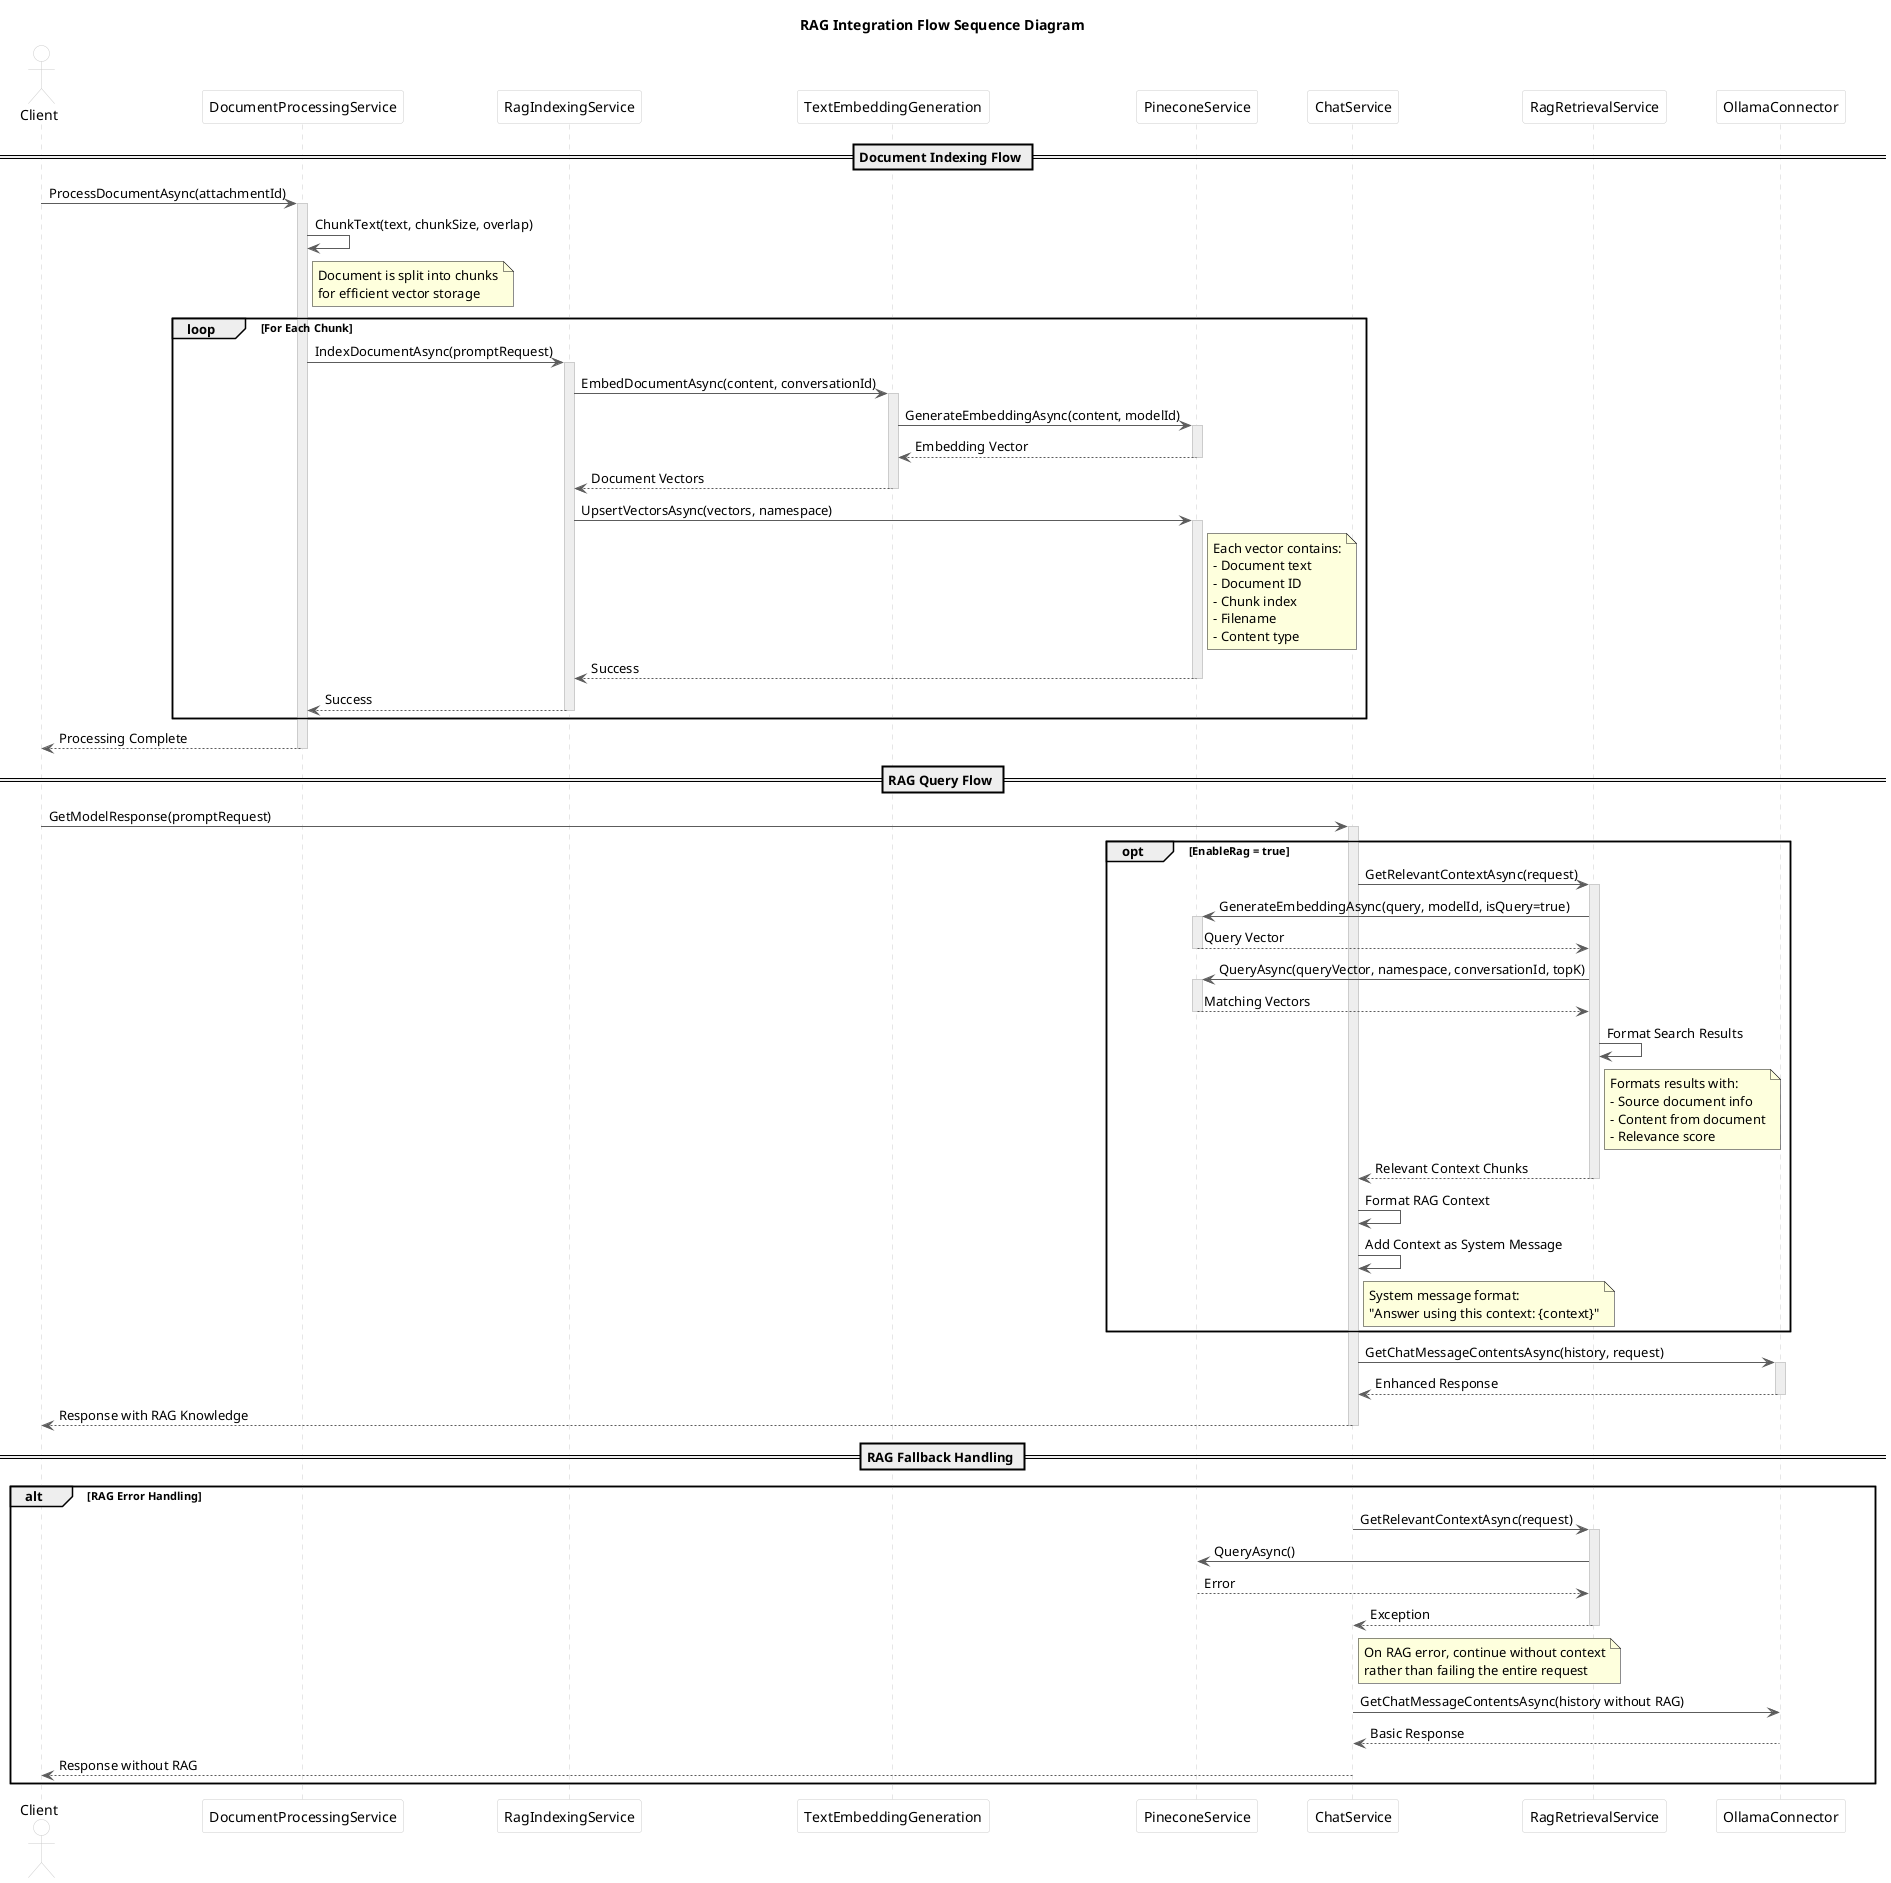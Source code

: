 @startuml RAG Integration Flow

!define ACCENT_COLOR #4285F4
!define SECONDARY_COLOR #34A853
!define WARNING_COLOR #FBBC05
!define ERROR_COLOR #EA4335

!define SUCCESS #34A853
!define WARNING #FBBC05
!define FAILURE #EA4335

skinparam ParticipantPadding 20
skinparam BoxPadding 10
skinparam SequenceArrowThickness 1
skinparam SequenceGroupHeaderFontStyle bold

skinparam sequence {
    ArrowColor #5C5C5C
    LifeLineBorderColor #CCCCCC
    LifeLineBackgroundColor #EEEEEE
    
    ParticipantBorderColor #CCCCCC
    ParticipantBackgroundColor #FFFFFF
    ParticipantFontColor #000000
    
    ActorBorderColor #CCCCCC
    ActorBackgroundColor #FFFFFF
    ActorFontColor #000000
}

title RAG Integration Flow Sequence Diagram

actor "Client" as client
participant "DocumentProcessingService" as procService
participant "RagIndexingService" as indexingService
participant "TextEmbeddingGeneration" as embeddingService
participant "PineconeService" as vectorDb
participant "ChatService" as chatService
participant "RagRetrievalService" as retrievalService
participant "OllamaConnector" as llm

== Document Indexing Flow ==

client -> procService : ProcessDocumentAsync(attachmentId)
activate procService

procService -> procService : ChunkText(text, chunkSize, overlap)
note right of procService
  Document is split into chunks
  for efficient vector storage
end note

loop For Each Chunk
    procService -> indexingService : IndexDocumentAsync(promptRequest)
    activate indexingService
    
    indexingService -> embeddingService : EmbedDocumentAsync(content, conversationId)
    activate embeddingService
    
    embeddingService -> vectorDb : GenerateEmbeddingAsync(content, modelId)
    activate vectorDb
    vectorDb --> embeddingService : Embedding Vector
    deactivate vectorDb
    
    embeddingService --> indexingService : Document Vectors
    deactivate embeddingService
    
    indexingService -> vectorDb : UpsertVectorsAsync(vectors, namespace)
    activate vectorDb
    note right of vectorDb
      Each vector contains:
      - Document text
      - Document ID
      - Chunk index
      - Filename
      - Content type
    end note
    vectorDb --> indexingService : Success
    deactivate vectorDb
    
    indexingService --> procService : Success
    deactivate indexingService
end

procService --> client : Processing Complete
deactivate procService

== RAG Query Flow ==

client -> chatService : GetModelResponse(promptRequest)
activate chatService

opt EnableRag = true
    chatService -> retrievalService : GetRelevantContextAsync(request)
    activate retrievalService
    
    retrievalService -> vectorDb : GenerateEmbeddingAsync(query, modelId, isQuery=true)
    activate vectorDb
    vectorDb --> retrievalService : Query Vector
    deactivate vectorDb
    
    retrievalService -> vectorDb : QueryAsync(queryVector, namespace, conversationId, topK)
    activate vectorDb
    vectorDb --> retrievalService : Matching Vectors
    deactivate vectorDb
    
    retrievalService -> retrievalService : Format Search Results
    note right of retrievalService
      Formats results with:
      - Source document info
      - Content from document
      - Relevance score
    end note
    
    retrievalService --> chatService : Relevant Context Chunks
    deactivate retrievalService
    
    chatService -> chatService : Format RAG Context
    chatService -> chatService : Add Context as System Message
    note right of chatService
      System message format:
      "Answer using this context: {context}"
    end note
end

chatService -> llm : GetChatMessageContentsAsync(history, request)
activate llm
llm --> chatService : Enhanced Response
deactivate llm

chatService --> client : Response with RAG Knowledge
deactivate chatService

== RAG Fallback Handling ==

alt RAG Error Handling
    chatService -> retrievalService : GetRelevantContextAsync(request)
    activate retrievalService
    retrievalService -> vectorDb : QueryAsync()
    vectorDb --> retrievalService : Error
    retrievalService --> chatService : Exception
    deactivate retrievalService
    
    note right of chatService
      On RAG error, continue without context
      rather than failing the entire request
    end note
    
    chatService -> llm : GetChatMessageContentsAsync(history without RAG)
    llm --> chatService : Basic Response
    chatService --> client : Response without RAG
end

@enduml 
